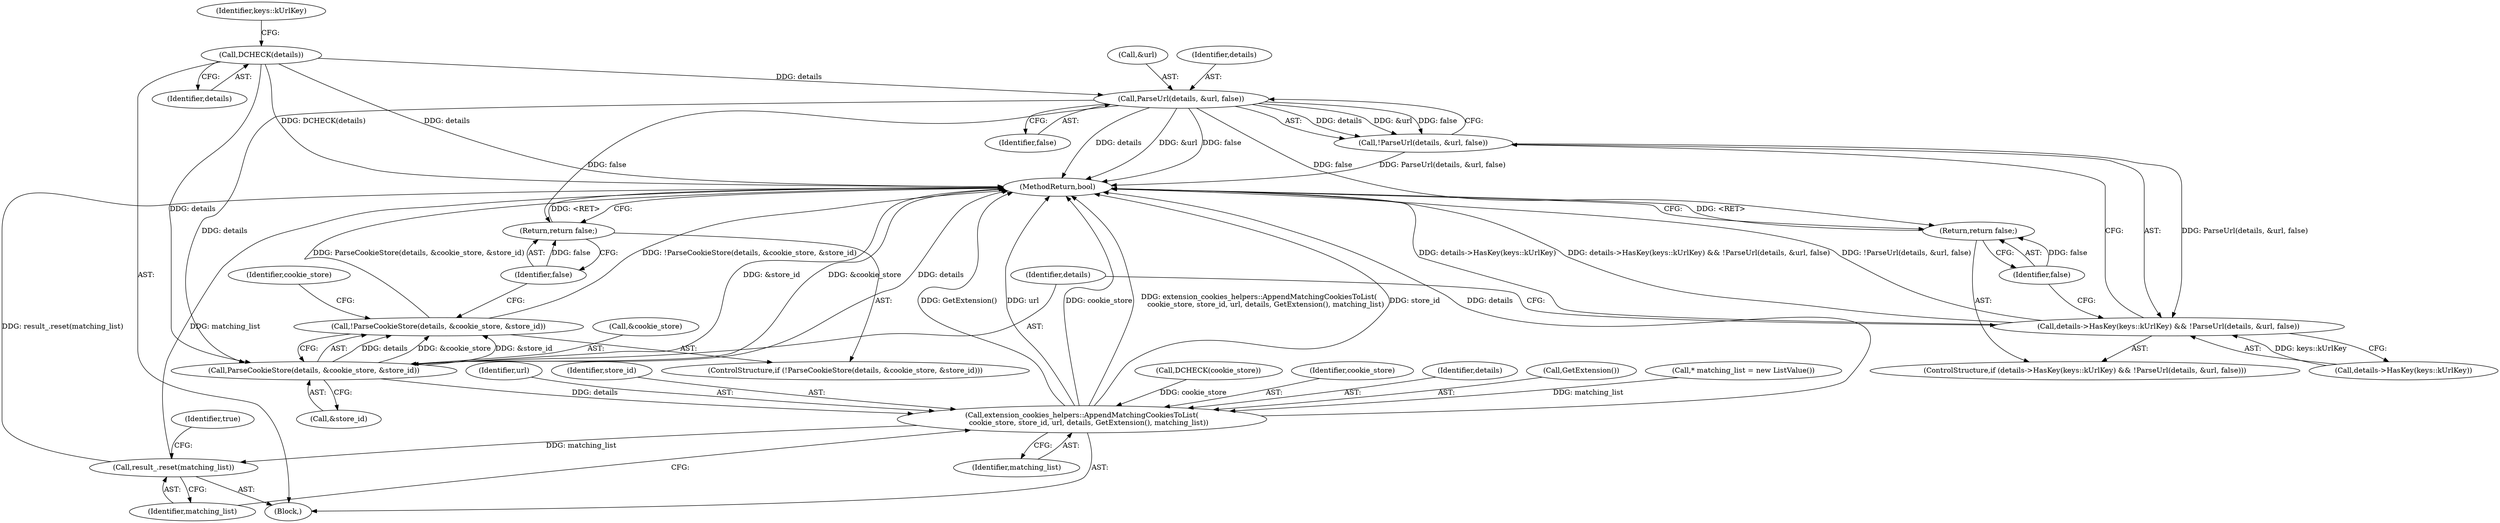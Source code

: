 digraph "0_Chrome_b7e899141194fa27d55a990e38ae8bdcc5183a90_2@pointer" {
"1000109" [label="(Call,DCHECK(details))"];
"1000117" [label="(Call,ParseUrl(details, &url, false))"];
"1000116" [label="(Call,!ParseUrl(details, &url, false))"];
"1000113" [label="(Call,details->HasKey(keys::kUrlKey) && !ParseUrl(details, &url, false))"];
"1000122" [label="(Return,return false;)"];
"1000128" [label="(Call,ParseCookieStore(details, &cookie_store, &store_id))"];
"1000127" [label="(Call,!ParseCookieStore(details, &cookie_store, &store_id))"];
"1000143" [label="(Call,extension_cookies_helpers::AppendMatchingCookiesToList(\n      cookie_store, store_id, url, details, GetExtension(), matching_list))"];
"1000150" [label="(Call,result_.reset(matching_list))"];
"1000134" [label="(Return,return false;)"];
"1000129" [label="(Identifier,details)"];
"1000112" [label="(ControlStructure,if (details->HasKey(keys::kUrlKey) && !ParseUrl(details, &url, false)))"];
"1000143" [label="(Call,extension_cookies_helpers::AppendMatchingCookiesToList(\n      cookie_store, store_id, url, details, GetExtension(), matching_list))"];
"1000115" [label="(Identifier,keys::kUrlKey)"];
"1000136" [label="(Call,DCHECK(cookie_store))"];
"1000150" [label="(Call,result_.reset(matching_list))"];
"1000116" [label="(Call,!ParseUrl(details, &url, false))"];
"1000128" [label="(Call,ParseCookieStore(details, &cookie_store, &store_id))"];
"1000119" [label="(Call,&url)"];
"1000134" [label="(Return,return false;)"];
"1000126" [label="(ControlStructure,if (!ParseCookieStore(details, &cookie_store, &store_id)))"];
"1000123" [label="(Identifier,false)"];
"1000144" [label="(Identifier,cookie_store)"];
"1000153" [label="(Identifier,true)"];
"1000147" [label="(Identifier,details)"];
"1000135" [label="(Identifier,false)"];
"1000117" [label="(Call,ParseUrl(details, &url, false))"];
"1000121" [label="(Identifier,false)"];
"1000110" [label="(Identifier,details)"];
"1000148" [label="(Call,GetExtension())"];
"1000137" [label="(Identifier,cookie_store)"];
"1000139" [label="(Call,* matching_list = new ListValue())"];
"1000154" [label="(MethodReturn,bool)"];
"1000102" [label="(Block,)"];
"1000146" [label="(Identifier,url)"];
"1000122" [label="(Return,return false;)"];
"1000114" [label="(Call,details->HasKey(keys::kUrlKey))"];
"1000149" [label="(Identifier,matching_list)"];
"1000109" [label="(Call,DCHECK(details))"];
"1000151" [label="(Identifier,matching_list)"];
"1000118" [label="(Identifier,details)"];
"1000127" [label="(Call,!ParseCookieStore(details, &cookie_store, &store_id))"];
"1000113" [label="(Call,details->HasKey(keys::kUrlKey) && !ParseUrl(details, &url, false))"];
"1000130" [label="(Call,&cookie_store)"];
"1000132" [label="(Call,&store_id)"];
"1000145" [label="(Identifier,store_id)"];
"1000109" -> "1000102"  [label="AST: "];
"1000109" -> "1000110"  [label="CFG: "];
"1000110" -> "1000109"  [label="AST: "];
"1000115" -> "1000109"  [label="CFG: "];
"1000109" -> "1000154"  [label="DDG: DCHECK(details)"];
"1000109" -> "1000154"  [label="DDG: details"];
"1000109" -> "1000117"  [label="DDG: details"];
"1000109" -> "1000128"  [label="DDG: details"];
"1000117" -> "1000116"  [label="AST: "];
"1000117" -> "1000121"  [label="CFG: "];
"1000118" -> "1000117"  [label="AST: "];
"1000119" -> "1000117"  [label="AST: "];
"1000121" -> "1000117"  [label="AST: "];
"1000116" -> "1000117"  [label="CFG: "];
"1000117" -> "1000154"  [label="DDG: details"];
"1000117" -> "1000154"  [label="DDG: &url"];
"1000117" -> "1000154"  [label="DDG: false"];
"1000117" -> "1000116"  [label="DDG: details"];
"1000117" -> "1000116"  [label="DDG: &url"];
"1000117" -> "1000116"  [label="DDG: false"];
"1000117" -> "1000122"  [label="DDG: false"];
"1000117" -> "1000128"  [label="DDG: details"];
"1000117" -> "1000134"  [label="DDG: false"];
"1000116" -> "1000113"  [label="AST: "];
"1000113" -> "1000116"  [label="CFG: "];
"1000116" -> "1000154"  [label="DDG: ParseUrl(details, &url, false)"];
"1000116" -> "1000113"  [label="DDG: ParseUrl(details, &url, false)"];
"1000113" -> "1000112"  [label="AST: "];
"1000113" -> "1000114"  [label="CFG: "];
"1000114" -> "1000113"  [label="AST: "];
"1000123" -> "1000113"  [label="CFG: "];
"1000129" -> "1000113"  [label="CFG: "];
"1000113" -> "1000154"  [label="DDG: details->HasKey(keys::kUrlKey)"];
"1000113" -> "1000154"  [label="DDG: details->HasKey(keys::kUrlKey) && !ParseUrl(details, &url, false)"];
"1000113" -> "1000154"  [label="DDG: !ParseUrl(details, &url, false)"];
"1000114" -> "1000113"  [label="DDG: keys::kUrlKey"];
"1000122" -> "1000112"  [label="AST: "];
"1000122" -> "1000123"  [label="CFG: "];
"1000123" -> "1000122"  [label="AST: "];
"1000154" -> "1000122"  [label="CFG: "];
"1000122" -> "1000154"  [label="DDG: <RET>"];
"1000123" -> "1000122"  [label="DDG: false"];
"1000128" -> "1000127"  [label="AST: "];
"1000128" -> "1000132"  [label="CFG: "];
"1000129" -> "1000128"  [label="AST: "];
"1000130" -> "1000128"  [label="AST: "];
"1000132" -> "1000128"  [label="AST: "];
"1000127" -> "1000128"  [label="CFG: "];
"1000128" -> "1000154"  [label="DDG: &cookie_store"];
"1000128" -> "1000154"  [label="DDG: &store_id"];
"1000128" -> "1000154"  [label="DDG: details"];
"1000128" -> "1000127"  [label="DDG: details"];
"1000128" -> "1000127"  [label="DDG: &cookie_store"];
"1000128" -> "1000127"  [label="DDG: &store_id"];
"1000128" -> "1000143"  [label="DDG: details"];
"1000127" -> "1000126"  [label="AST: "];
"1000135" -> "1000127"  [label="CFG: "];
"1000137" -> "1000127"  [label="CFG: "];
"1000127" -> "1000154"  [label="DDG: !ParseCookieStore(details, &cookie_store, &store_id)"];
"1000127" -> "1000154"  [label="DDG: ParseCookieStore(details, &cookie_store, &store_id)"];
"1000143" -> "1000102"  [label="AST: "];
"1000143" -> "1000149"  [label="CFG: "];
"1000144" -> "1000143"  [label="AST: "];
"1000145" -> "1000143"  [label="AST: "];
"1000146" -> "1000143"  [label="AST: "];
"1000147" -> "1000143"  [label="AST: "];
"1000148" -> "1000143"  [label="AST: "];
"1000149" -> "1000143"  [label="AST: "];
"1000151" -> "1000143"  [label="CFG: "];
"1000143" -> "1000154"  [label="DDG: GetExtension()"];
"1000143" -> "1000154"  [label="DDG: url"];
"1000143" -> "1000154"  [label="DDG: cookie_store"];
"1000143" -> "1000154"  [label="DDG: extension_cookies_helpers::AppendMatchingCookiesToList(\n      cookie_store, store_id, url, details, GetExtension(), matching_list)"];
"1000143" -> "1000154"  [label="DDG: store_id"];
"1000143" -> "1000154"  [label="DDG: details"];
"1000136" -> "1000143"  [label="DDG: cookie_store"];
"1000139" -> "1000143"  [label="DDG: matching_list"];
"1000143" -> "1000150"  [label="DDG: matching_list"];
"1000150" -> "1000102"  [label="AST: "];
"1000150" -> "1000151"  [label="CFG: "];
"1000151" -> "1000150"  [label="AST: "];
"1000153" -> "1000150"  [label="CFG: "];
"1000150" -> "1000154"  [label="DDG: result_.reset(matching_list)"];
"1000150" -> "1000154"  [label="DDG: matching_list"];
"1000134" -> "1000126"  [label="AST: "];
"1000134" -> "1000135"  [label="CFG: "];
"1000135" -> "1000134"  [label="AST: "];
"1000154" -> "1000134"  [label="CFG: "];
"1000134" -> "1000154"  [label="DDG: <RET>"];
"1000135" -> "1000134"  [label="DDG: false"];
}

